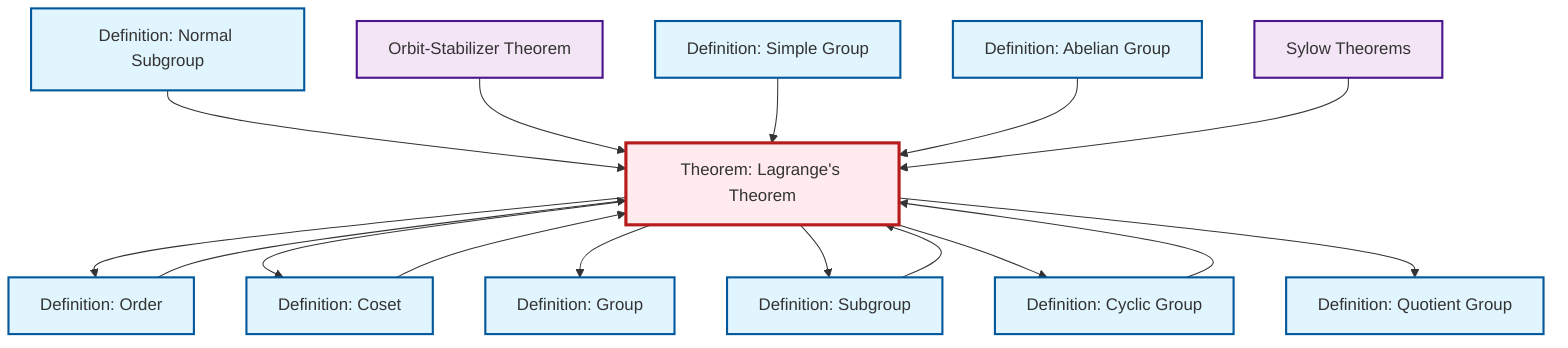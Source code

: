 graph TD
    classDef definition fill:#e1f5fe,stroke:#01579b,stroke-width:2px
    classDef theorem fill:#f3e5f5,stroke:#4a148c,stroke-width:2px
    classDef axiom fill:#fff3e0,stroke:#e65100,stroke-width:2px
    classDef example fill:#e8f5e9,stroke:#1b5e20,stroke-width:2px
    classDef current fill:#ffebee,stroke:#b71c1c,stroke-width:3px
    def-abelian-group["Definition: Abelian Group"]:::definition
    def-group["Definition: Group"]:::definition
    def-coset["Definition: Coset"]:::definition
    thm-orbit-stabilizer["Orbit-Stabilizer Theorem"]:::theorem
    def-quotient-group["Definition: Quotient Group"]:::definition
    def-normal-subgroup["Definition: Normal Subgroup"]:::definition
    thm-lagrange["Theorem: Lagrange's Theorem"]:::theorem
    def-simple-group["Definition: Simple Group"]:::definition
    def-subgroup["Definition: Subgroup"]:::definition
    thm-sylow["Sylow Theorems"]:::theorem
    def-order["Definition: Order"]:::definition
    def-cyclic-group["Definition: Cyclic Group"]:::definition
    thm-lagrange --> def-order
    thm-lagrange --> def-coset
    def-cyclic-group --> thm-lagrange
    def-normal-subgroup --> thm-lagrange
    thm-orbit-stabilizer --> thm-lagrange
    def-order --> thm-lagrange
    thm-lagrange --> def-group
    def-coset --> thm-lagrange
    def-subgroup --> thm-lagrange
    thm-lagrange --> def-subgroup
    def-simple-group --> thm-lagrange
    thm-lagrange --> def-cyclic-group
    def-abelian-group --> thm-lagrange
    thm-sylow --> thm-lagrange
    thm-lagrange --> def-quotient-group
    class thm-lagrange current
